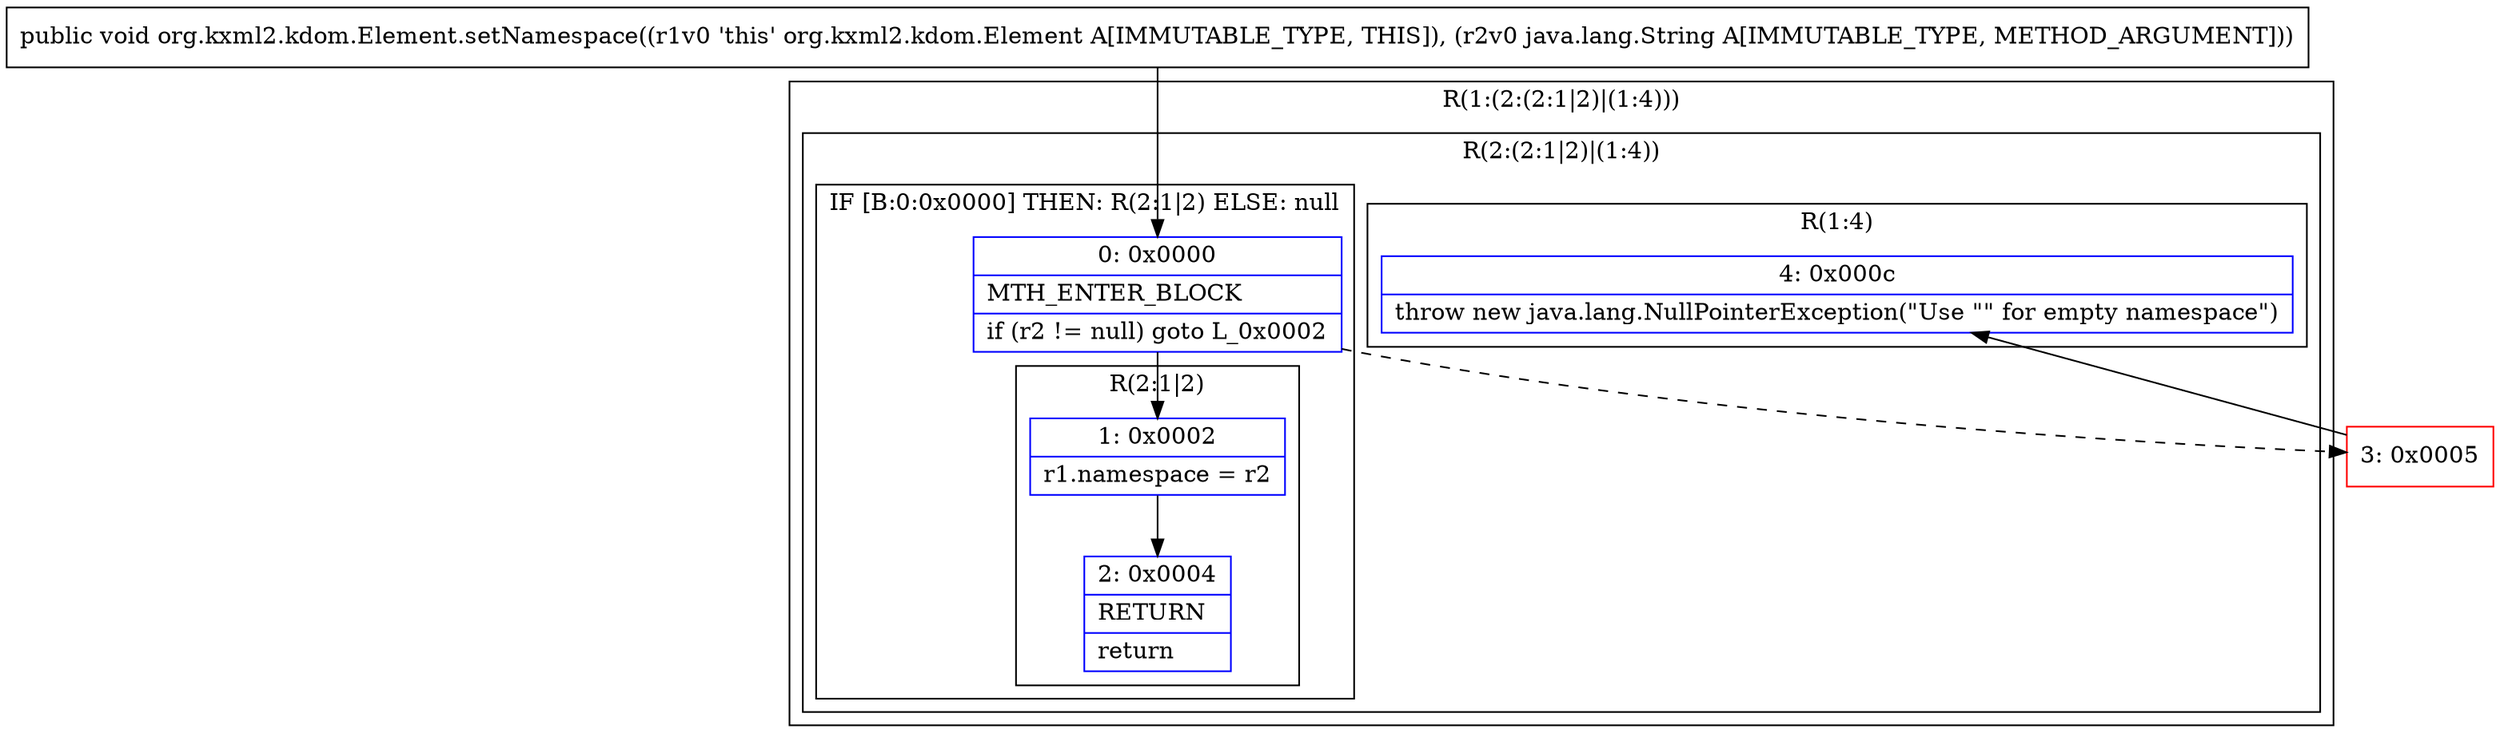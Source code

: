 digraph "CFG fororg.kxml2.kdom.Element.setNamespace(Ljava\/lang\/String;)V" {
subgraph cluster_Region_1398614120 {
label = "R(1:(2:(2:1|2)|(1:4)))";
node [shape=record,color=blue];
subgraph cluster_Region_1815139952 {
label = "R(2:(2:1|2)|(1:4))";
node [shape=record,color=blue];
subgraph cluster_IfRegion_1633752793 {
label = "IF [B:0:0x0000] THEN: R(2:1|2) ELSE: null";
node [shape=record,color=blue];
Node_0 [shape=record,label="{0\:\ 0x0000|MTH_ENTER_BLOCK\l|if (r2 != null) goto L_0x0002\l}"];
subgraph cluster_Region_289982948 {
label = "R(2:1|2)";
node [shape=record,color=blue];
Node_1 [shape=record,label="{1\:\ 0x0002|r1.namespace = r2\l}"];
Node_2 [shape=record,label="{2\:\ 0x0004|RETURN\l|return\l}"];
}
}
subgraph cluster_Region_736935373 {
label = "R(1:4)";
node [shape=record,color=blue];
Node_4 [shape=record,label="{4\:\ 0x000c|throw new java.lang.NullPointerException(\"Use \"\" for empty namespace\")\l}"];
}
}
}
Node_3 [shape=record,color=red,label="{3\:\ 0x0005}"];
MethodNode[shape=record,label="{public void org.kxml2.kdom.Element.setNamespace((r1v0 'this' org.kxml2.kdom.Element A[IMMUTABLE_TYPE, THIS]), (r2v0 java.lang.String A[IMMUTABLE_TYPE, METHOD_ARGUMENT])) }"];
MethodNode -> Node_0;
Node_0 -> Node_1;
Node_0 -> Node_3[style=dashed];
Node_1 -> Node_2;
Node_3 -> Node_4;
}


